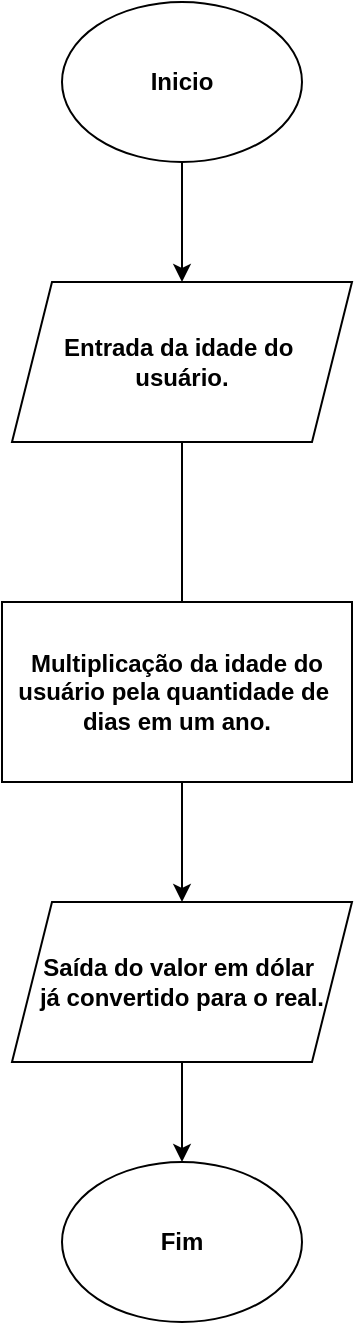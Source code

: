 <mxfile version="24.0.4" type="google">
  <diagram id="kgpKYQtTHZ0yAKxKKP6v" name="Page-1">
    <mxGraphModel grid="1" page="1" gridSize="10" guides="1" tooltips="1" connect="1" arrows="1" fold="1" pageScale="1" pageWidth="850" pageHeight="1100" math="0" shadow="0">
      <root>
        <mxCell id="0" />
        <mxCell id="1" parent="0" />
        <mxCell id="PBwjPcmHuXbGxSfvPWQs-1" value="Inicio" style="ellipse;whiteSpace=wrap;html=1;fontStyle=1" vertex="1" parent="1">
          <mxGeometry x="305" y="80" width="120" height="80" as="geometry" />
        </mxCell>
        <mxCell id="PBwjPcmHuXbGxSfvPWQs-8" value="" style="edgeStyle=orthogonalEdgeStyle;rounded=0;orthogonalLoop=1;jettySize=auto;html=1;fontStyle=1" edge="1" parent="1" source="PBwjPcmHuXbGxSfvPWQs-2" target="PBwjPcmHuXbGxSfvPWQs-4">
          <mxGeometry relative="1" as="geometry" />
        </mxCell>
        <mxCell id="PBwjPcmHuXbGxSfvPWQs-2" value="Entrada da idade do&amp;nbsp;&lt;br&gt;&lt;div&gt;usuário.&lt;/div&gt;" style="shape=parallelogram;perimeter=parallelogramPerimeter;whiteSpace=wrap;html=1;fixedSize=1;fontStyle=1" vertex="1" parent="1">
          <mxGeometry x="280" y="220" width="170" height="80" as="geometry" />
        </mxCell>
        <mxCell id="PBwjPcmHuXbGxSfvPWQs-7" value="" style="edgeStyle=orthogonalEdgeStyle;rounded=0;orthogonalLoop=1;jettySize=auto;html=1;exitX=0.5;exitY=1;exitDx=0;exitDy=0;fontStyle=1" edge="1" parent="1" source="PBwjPcmHuXbGxSfvPWQs-1" target="PBwjPcmHuXbGxSfvPWQs-2">
          <mxGeometry relative="1" as="geometry">
            <mxPoint x="355" y="150" as="sourcePoint" />
          </mxGeometry>
        </mxCell>
        <mxCell id="PBwjPcmHuXbGxSfvPWQs-9" value="" style="edgeStyle=orthogonalEdgeStyle;rounded=0;orthogonalLoop=1;jettySize=auto;html=1;exitX=0.5;exitY=1;exitDx=0;exitDy=0;fontStyle=1" edge="1" parent="1" source="PBwjPcmHuXbGxSfvPWQs-4" target="PBwjPcmHuXbGxSfvPWQs-5">
          <mxGeometry relative="1" as="geometry">
            <mxPoint x="375" y="610" as="sourcePoint" />
          </mxGeometry>
        </mxCell>
        <mxCell id="PBwjPcmHuXbGxSfvPWQs-4" value="Saída do valor em dólar&amp;nbsp;&lt;div&gt;já convertido para o real.&lt;/div&gt;" style="shape=parallelogram;perimeter=parallelogramPerimeter;whiteSpace=wrap;html=1;fixedSize=1;fontStyle=1" vertex="1" parent="1">
          <mxGeometry x="280" y="530" width="170" height="80" as="geometry" />
        </mxCell>
        <mxCell id="PBwjPcmHuXbGxSfvPWQs-5" value="Fim" style="ellipse;whiteSpace=wrap;html=1;fontStyle=1" vertex="1" parent="1">
          <mxGeometry x="305" y="660" width="120" height="80" as="geometry" />
        </mxCell>
        <mxCell id="PBwjPcmHuXbGxSfvPWQs-10" value="&lt;div&gt;Multiplicação da idade do&lt;/div&gt;&lt;div&gt;usuário pela quantidade de&amp;nbsp;&lt;/div&gt;&lt;div&gt;dias em um ano.&lt;/div&gt;" style="rounded=0;whiteSpace=wrap;html=1;fontStyle=1" vertex="1" parent="1">
          <mxGeometry x="275" y="380" width="175" height="90" as="geometry" />
        </mxCell>
      </root>
    </mxGraphModel>
  </diagram>
</mxfile>
